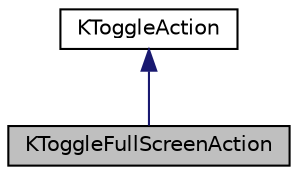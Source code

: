 digraph "KToggleFullScreenAction"
{
  edge [fontname="Helvetica",fontsize="10",labelfontname="Helvetica",labelfontsize="10"];
  node [fontname="Helvetica",fontsize="10",shape=record];
  Node0 [label="KToggleFullScreenAction",height=0.2,width=0.4,color="black", fillcolor="grey75", style="filled", fontcolor="black"];
  Node1 -> Node0 [dir="back",color="midnightblue",fontsize="10",style="solid",fontname="Helvetica"];
  Node1 [label="KToggleAction",height=0.2,width=0.4,color="black", fillcolor="white", style="filled",URL="$classKToggleAction.html",tooltip="Checkbox like action. "];
}
